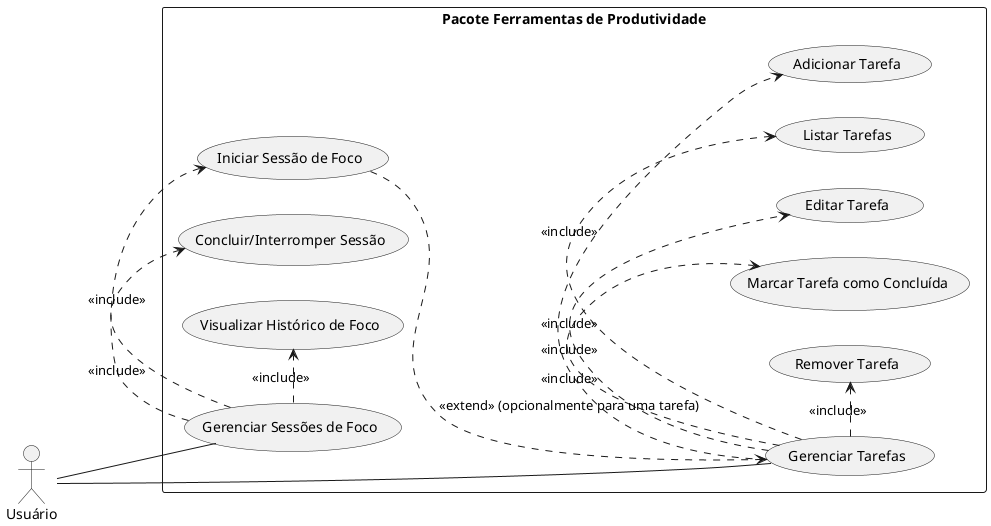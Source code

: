 @startuml
left to right direction
skinparam packageStyle rectangle

actor Usuário

rectangle "Pacote Ferramentas de Produtividade" {
  usecase "Gerenciar Tarefas" as UC_Tasks
  usecase "Gerenciar Sessões de Foco" as UC_Focus

  Usuário -- UC_Tasks
  UC_Tasks .> (Adicionar Tarefa) : <<include>>
  UC_Tasks .> (Listar Tarefas) : <<include>>
  UC_Tasks .> (Editar Tarefa) : <<include>>
  UC_Tasks .> (Marcar Tarefa como Concluída) : <<include>>
  UC_Tasks .> (Remover Tarefa) : <<include>>

  Usuário -- UC_Focus
  UC_Focus .> (Iniciar Sessão de Foco) : <<include>>
  UC_Focus .> (Concluir/Interromper Sessão) : <<include>>
  UC_Focus .> (Visualizar Histórico de Foco) : <<include>>
  (Iniciar Sessão de Foco) ..> UC_Tasks : <<extend>> (opcionalmente para uma tarefa)
}
@enduml

